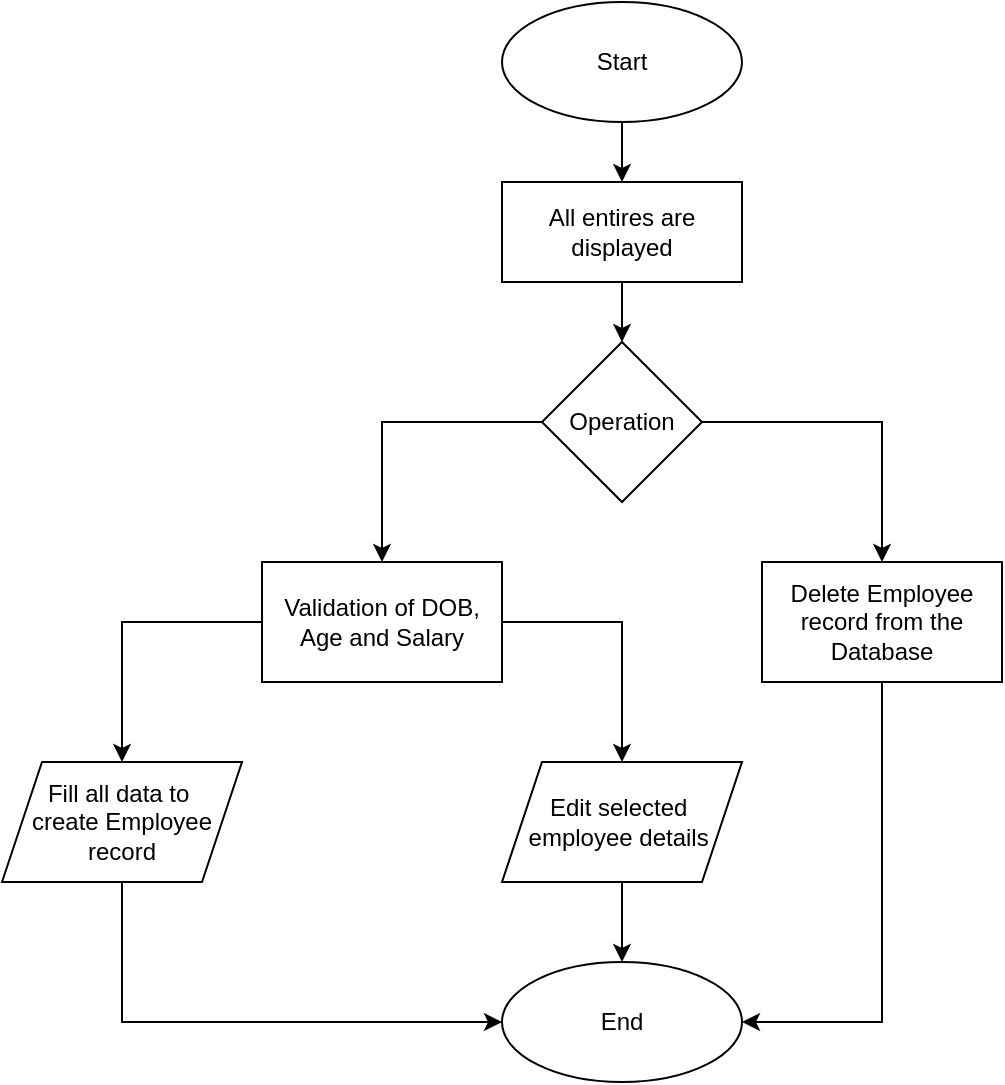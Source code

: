 <mxfile version="24.4.9" type="github">
  <diagram name="Page-1" id="1a_TE3r0BoyztJ4yZ2Tt">
    <mxGraphModel dx="2311" dy="669" grid="1" gridSize="10" guides="1" tooltips="1" connect="1" arrows="1" fold="1" page="1" pageScale="1" pageWidth="850" pageHeight="1100" math="0" shadow="0">
      <root>
        <mxCell id="0" />
        <mxCell id="1" parent="0" />
        <mxCell id="M8Bw8Wxcv3C07IOQbps6-3" style="edgeStyle=orthogonalEdgeStyle;rounded=0;orthogonalLoop=1;jettySize=auto;html=1;entryX=0.5;entryY=0;entryDx=0;entryDy=0;" edge="1" parent="1" source="M8Bw8Wxcv3C07IOQbps6-1" target="M8Bw8Wxcv3C07IOQbps6-2">
          <mxGeometry relative="1" as="geometry" />
        </mxCell>
        <mxCell id="M8Bw8Wxcv3C07IOQbps6-1" value="Start" style="ellipse;whiteSpace=wrap;html=1;" vertex="1" parent="1">
          <mxGeometry x="130" y="30" width="120" height="60" as="geometry" />
        </mxCell>
        <mxCell id="M8Bw8Wxcv3C07IOQbps6-5" value="" style="edgeStyle=orthogonalEdgeStyle;rounded=0;orthogonalLoop=1;jettySize=auto;html=1;" edge="1" parent="1" source="M8Bw8Wxcv3C07IOQbps6-2" target="M8Bw8Wxcv3C07IOQbps6-4">
          <mxGeometry relative="1" as="geometry" />
        </mxCell>
        <mxCell id="M8Bw8Wxcv3C07IOQbps6-2" value="All entires are displayed" style="rounded=0;whiteSpace=wrap;html=1;" vertex="1" parent="1">
          <mxGeometry x="130" y="120" width="120" height="50" as="geometry" />
        </mxCell>
        <mxCell id="M8Bw8Wxcv3C07IOQbps6-13" style="edgeStyle=orthogonalEdgeStyle;rounded=0;orthogonalLoop=1;jettySize=auto;html=1;exitX=0;exitY=0.5;exitDx=0;exitDy=0;entryX=0.5;entryY=0;entryDx=0;entryDy=0;" edge="1" parent="1" source="M8Bw8Wxcv3C07IOQbps6-4" target="M8Bw8Wxcv3C07IOQbps6-7">
          <mxGeometry relative="1" as="geometry" />
        </mxCell>
        <mxCell id="M8Bw8Wxcv3C07IOQbps6-14" style="edgeStyle=orthogonalEdgeStyle;rounded=0;orthogonalLoop=1;jettySize=auto;html=1;exitX=1;exitY=0.5;exitDx=0;exitDy=0;entryX=0.5;entryY=0;entryDx=0;entryDy=0;" edge="1" parent="1" source="M8Bw8Wxcv3C07IOQbps6-4" target="M8Bw8Wxcv3C07IOQbps6-11">
          <mxGeometry relative="1" as="geometry" />
        </mxCell>
        <mxCell id="M8Bw8Wxcv3C07IOQbps6-4" value="Operation" style="rhombus;whiteSpace=wrap;html=1;" vertex="1" parent="1">
          <mxGeometry x="150" y="200" width="80" height="80" as="geometry" />
        </mxCell>
        <mxCell id="M8Bw8Wxcv3C07IOQbps6-15" style="edgeStyle=orthogonalEdgeStyle;rounded=0;orthogonalLoop=1;jettySize=auto;html=1;exitX=1;exitY=0.5;exitDx=0;exitDy=0;entryX=0.5;entryY=0;entryDx=0;entryDy=0;" edge="1" parent="1" source="M8Bw8Wxcv3C07IOQbps6-7" target="M8Bw8Wxcv3C07IOQbps6-10">
          <mxGeometry relative="1" as="geometry" />
        </mxCell>
        <mxCell id="M8Bw8Wxcv3C07IOQbps6-16" style="edgeStyle=orthogonalEdgeStyle;rounded=0;orthogonalLoop=1;jettySize=auto;html=1;exitX=0;exitY=0.5;exitDx=0;exitDy=0;entryX=0.5;entryY=0;entryDx=0;entryDy=0;" edge="1" parent="1" source="M8Bw8Wxcv3C07IOQbps6-7" target="M8Bw8Wxcv3C07IOQbps6-9">
          <mxGeometry relative="1" as="geometry" />
        </mxCell>
        <mxCell id="M8Bw8Wxcv3C07IOQbps6-7" value="Validation of DOB, Age and Salary" style="rounded=0;whiteSpace=wrap;html=1;" vertex="1" parent="1">
          <mxGeometry x="10" y="310" width="120" height="60" as="geometry" />
        </mxCell>
        <mxCell id="M8Bw8Wxcv3C07IOQbps6-18" style="edgeStyle=orthogonalEdgeStyle;rounded=0;orthogonalLoop=1;jettySize=auto;html=1;exitX=0.5;exitY=1;exitDx=0;exitDy=0;entryX=0;entryY=0.5;entryDx=0;entryDy=0;" edge="1" parent="1" source="M8Bw8Wxcv3C07IOQbps6-9" target="M8Bw8Wxcv3C07IOQbps6-12">
          <mxGeometry relative="1" as="geometry" />
        </mxCell>
        <mxCell id="M8Bw8Wxcv3C07IOQbps6-9" value="Fill all data to&amp;nbsp;&lt;div&gt;create Employee record&lt;/div&gt;" style="shape=parallelogram;perimeter=parallelogramPerimeter;whiteSpace=wrap;html=1;fixedSize=1;" vertex="1" parent="1">
          <mxGeometry x="-120" y="410" width="120" height="60" as="geometry" />
        </mxCell>
        <mxCell id="M8Bw8Wxcv3C07IOQbps6-17" style="edgeStyle=orthogonalEdgeStyle;rounded=0;orthogonalLoop=1;jettySize=auto;html=1;exitX=0.5;exitY=1;exitDx=0;exitDy=0;" edge="1" parent="1" source="M8Bw8Wxcv3C07IOQbps6-10" target="M8Bw8Wxcv3C07IOQbps6-12">
          <mxGeometry relative="1" as="geometry" />
        </mxCell>
        <mxCell id="M8Bw8Wxcv3C07IOQbps6-10" value="Edit selected&amp;nbsp;&lt;div&gt;employee details&amp;nbsp;&lt;/div&gt;" style="shape=parallelogram;perimeter=parallelogramPerimeter;whiteSpace=wrap;html=1;fixedSize=1;" vertex="1" parent="1">
          <mxGeometry x="130" y="410" width="120" height="60" as="geometry" />
        </mxCell>
        <mxCell id="M8Bw8Wxcv3C07IOQbps6-19" style="edgeStyle=orthogonalEdgeStyle;rounded=0;orthogonalLoop=1;jettySize=auto;html=1;exitX=0.5;exitY=1;exitDx=0;exitDy=0;entryX=1;entryY=0.5;entryDx=0;entryDy=0;" edge="1" parent="1" source="M8Bw8Wxcv3C07IOQbps6-11" target="M8Bw8Wxcv3C07IOQbps6-12">
          <mxGeometry relative="1" as="geometry" />
        </mxCell>
        <mxCell id="M8Bw8Wxcv3C07IOQbps6-11" value="Delete Employee record from the Database" style="rounded=0;whiteSpace=wrap;html=1;" vertex="1" parent="1">
          <mxGeometry x="260" y="310" width="120" height="60" as="geometry" />
        </mxCell>
        <mxCell id="M8Bw8Wxcv3C07IOQbps6-12" value="End" style="ellipse;whiteSpace=wrap;html=1;" vertex="1" parent="1">
          <mxGeometry x="130" y="510" width="120" height="60" as="geometry" />
        </mxCell>
      </root>
    </mxGraphModel>
  </diagram>
</mxfile>
